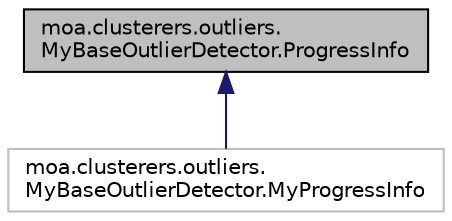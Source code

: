 digraph "moa.clusterers.outliers.MyBaseOutlierDetector.ProgressInfo"
{
 // LATEX_PDF_SIZE
  edge [fontname="Helvetica",fontsize="10",labelfontname="Helvetica",labelfontsize="10"];
  node [fontname="Helvetica",fontsize="10",shape=record];
  Node1 [label="moa.clusterers.outliers.\lMyBaseOutlierDetector.ProgressInfo",height=0.2,width=0.4,color="black", fillcolor="grey75", style="filled", fontcolor="black",tooltip=" "];
  Node1 -> Node2 [dir="back",color="midnightblue",fontsize="10",style="solid"];
  Node2 [label="moa.clusterers.outliers.\lMyBaseOutlierDetector.MyProgressInfo",height=0.2,width=0.4,color="grey75", fillcolor="white", style="filled",tooltip=" "];
}
